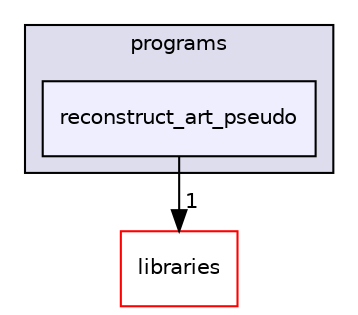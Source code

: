 digraph "xmipp/applications/programs/reconstruct_art_pseudo" {
  compound=true
  node [ fontsize="10", fontname="Helvetica"];
  edge [ labelfontsize="10", labelfontname="Helvetica"];
  subgraph clusterdir_592b16dc4070b933e5655da2b0d20bbb {
    graph [ bgcolor="#ddddee", pencolor="black", label="programs" fontname="Helvetica", fontsize="10", URL="dir_592b16dc4070b933e5655da2b0d20bbb.html"]
  dir_0d472a4a236b7890b06e391e80231ab2 [shape=box, label="reconstruct_art_pseudo", style="filled", fillcolor="#eeeeff", pencolor="black", URL="dir_0d472a4a236b7890b06e391e80231ab2.html"];
  }
  dir_29dba3f3840f20df3b04d1972e99046b [shape=box label="libraries" fillcolor="white" style="filled" color="red" URL="dir_29dba3f3840f20df3b04d1972e99046b.html"];
  dir_0d472a4a236b7890b06e391e80231ab2->dir_29dba3f3840f20df3b04d1972e99046b [headlabel="1", labeldistance=1.5 headhref="dir_000184_000084.html"];
}
